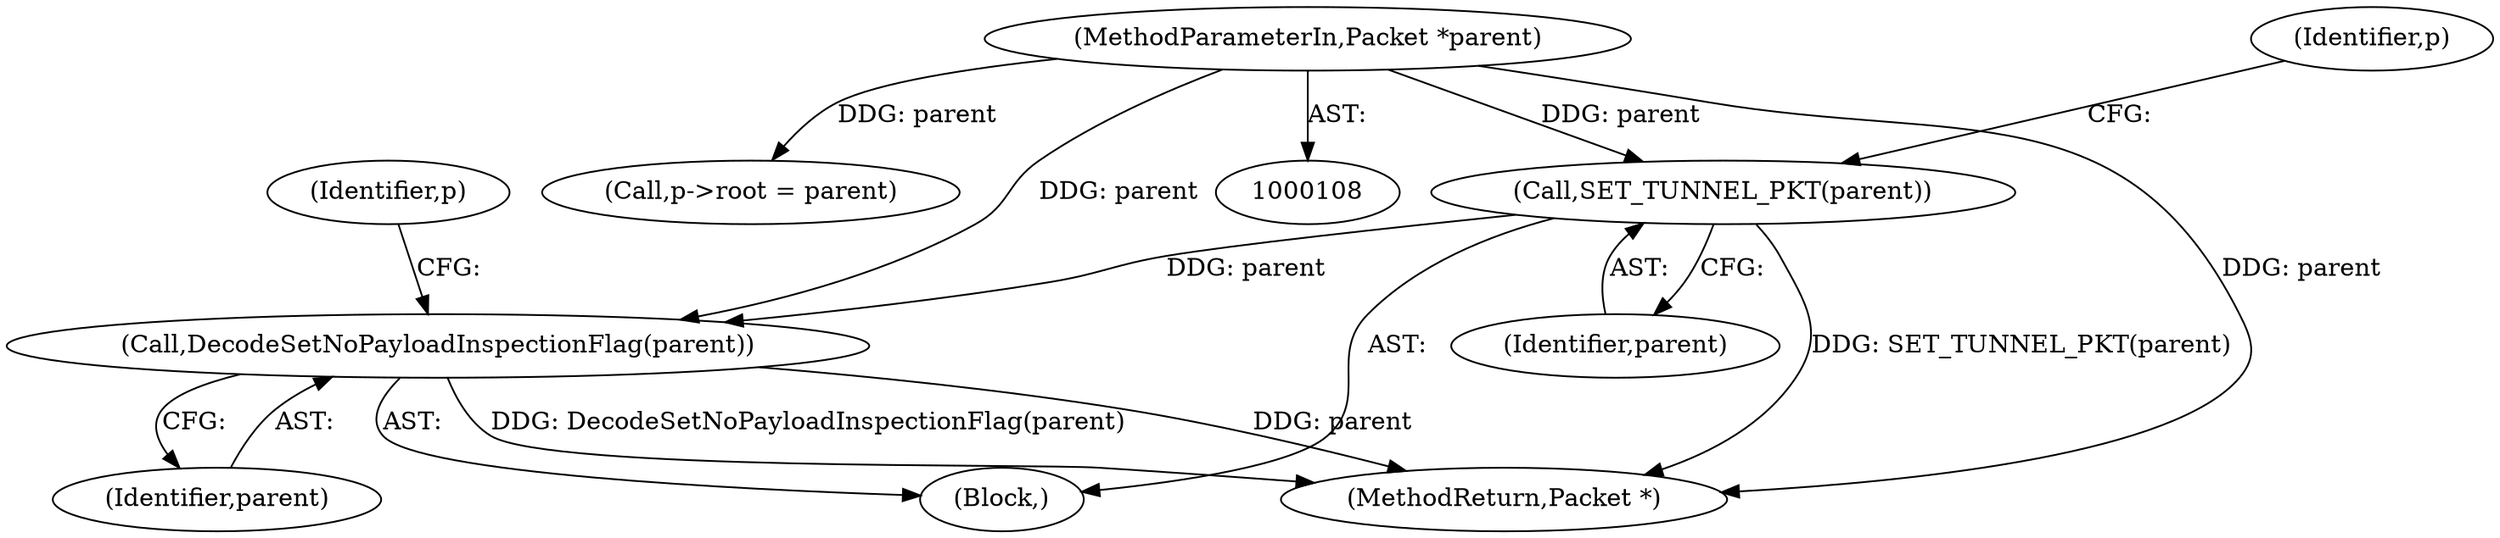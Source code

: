 digraph "0_suricata_11f3659f64a4e42e90cb3c09fcef66894205aefe_2@pointer" {
"1000231" [label="(Call,SET_TUNNEL_PKT(parent))"];
"1000111" [label="(MethodParameterIn,Packet *parent)"];
"1000235" [label="(Call,DecodeSetNoPayloadInspectionFlag(parent))"];
"1000234" [label="(Identifier,p)"];
"1000111" [label="(MethodParameterIn,Packet *parent)"];
"1000240" [label="(MethodReturn,Packet *)"];
"1000116" [label="(Block,)"];
"1000236" [label="(Identifier,parent)"];
"1000235" [label="(Call,DecodeSetNoPayloadInspectionFlag(parent))"];
"1000238" [label="(Identifier,p)"];
"1000232" [label="(Identifier,parent)"];
"1000193" [label="(Call,p->root = parent)"];
"1000231" [label="(Call,SET_TUNNEL_PKT(parent))"];
"1000231" -> "1000116"  [label="AST: "];
"1000231" -> "1000232"  [label="CFG: "];
"1000232" -> "1000231"  [label="AST: "];
"1000234" -> "1000231"  [label="CFG: "];
"1000231" -> "1000240"  [label="DDG: SET_TUNNEL_PKT(parent)"];
"1000111" -> "1000231"  [label="DDG: parent"];
"1000231" -> "1000235"  [label="DDG: parent"];
"1000111" -> "1000108"  [label="AST: "];
"1000111" -> "1000240"  [label="DDG: parent"];
"1000111" -> "1000193"  [label="DDG: parent"];
"1000111" -> "1000235"  [label="DDG: parent"];
"1000235" -> "1000116"  [label="AST: "];
"1000235" -> "1000236"  [label="CFG: "];
"1000236" -> "1000235"  [label="AST: "];
"1000238" -> "1000235"  [label="CFG: "];
"1000235" -> "1000240"  [label="DDG: DecodeSetNoPayloadInspectionFlag(parent)"];
"1000235" -> "1000240"  [label="DDG: parent"];
}

